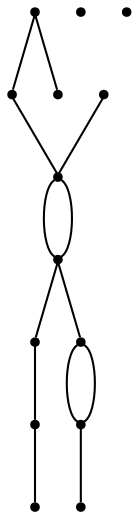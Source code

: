 graph {
  node [shape=point,comment="{\"directed\":false,\"doi\":\"10.1007/978-3-540-31843-9_32\",\"figure\":\"6 (2)\"}"]

  v0 [pos="1416.7635310683138,2311.6428466070274"]
  v1 [pos="1315.994785610465,2311.6428466070274"]
  v2 [pos="1229.9788199491277,2246.8928110031866"]
  v3 [pos="1244.9815724927325,2214.392798287529"]
  v4 [pos="1203.7239235101742,2311.6428466070274"]
  v5 [pos="1166.4669831031974,2187.142826261975"]
  v6 [pos="1072.9495616824129,2346.3927677699508"]
  v7 [pos="1054.4461573401163,2378.8927804856085"]
  v8 [pos="1259.9843886264534,2187.1428262619756"]
  v9 [pos="1091.4530296148255,2311.6428466070274"]
  v10 [pos="1035.442616733285,2411.3929203578414"]
  v11 [pos="1528.7843886264534,2311.6428466070274"]
  v12 [pos="979.4322038517441,2311.6428466070274"]
  v13 [pos="979.4322038517441,2411.3929203578414"]

  v12 -- v9 [id="-2",pos="979.4322038517441,2311.6428466070274 1091.4530296148255,2311.6428466070274 1091.4530296148255,2311.6428466070274 1091.4530296148255,2311.6428466070274"]
  v9 -- v4 [id="-3",pos="1091.4530296148255,2311.6428466070274 1203.7239235101742,2311.6428466070274 1203.7239235101742,2311.6428466070274 1203.7239235101742,2311.6428466070274"]
  v4 -- v1 [id="-4",pos="1203.7239235101742,2311.6428466070274 1315.994785610465,2311.6428466070274 1315.994785610465,2311.6428466070274 1315.994785610465,2311.6428466070274"]
  v1 -- v0 [id="-5",pos="1315.994785610465,2311.6428466070274 1416.7635310683138,2311.6428466070274 1416.7635310683138,2311.6428466070274 1416.7635310683138,2311.6428466070274"]
  v0 -- v11 [id="-6",pos="1416.7635310683138,2311.6428466070274 1528.7843886264534,2311.6428466070274 1528.7843886264534,2311.6428466070274 1528.7843886264534,2311.6428466070274"]
  v7 -- v10 [id="-7",pos="1054.4461573401163,2378.8927804856085 1039.8684411337208,2391.0010746547164 1039.8684411337208,2391.0010746547164 1039.8684411337208,2391.0010746547164 1042.2438499273255,2399.4803837367476 1042.2438499273255,2399.4803837367476 1042.2438499273255,2399.4803837367476 1035.442616733285,2411.3929203578414 1035.442616733285,2411.3929203578414 1035.442616733285,2411.3929203578414"]
  v7 -- v6 [id="-9",pos="1054.4461573401163,2378.8927804856085 1069.0447311046512,2364.5428430466436 1069.0447311046512,2364.5428430466436 1069.0447311046512,2364.5428430466436 1072.9495616824129,2346.3927677699508 1072.9495616824129,2346.3927677699508 1072.9495616824129,2346.3927677699508"]
  v6 -- v9 [id="-14",pos="1072.9495616824129,2346.3927677699508 1076.5085574127907,2325.876054309664 1076.5085574127907,2325.876054309664 1076.5085574127907,2325.876054309664 1084.9893168604651,2323.5012781052374 1084.9893168604651,2323.5012781052374 1084.9893168604651,2323.5012781052374 1091.4530296148255,2311.6428466070274 1091.4530296148255,2311.6428466070274 1091.4530296148255,2311.6428466070274"]
  v9 -- v4 [id="-15",pos="1091.4530296148255,2311.6428466070274 1110.3232376453489,2311.6762252081016 1110.3232376453489,2311.6762252081016 1110.3232376453489,2311.6762252081016 1116.553542877907,2317.9053715297164 1116.553542877907,2317.9053715297164 1116.553542877907,2317.9053715297164 1129.0099563953488,2305.451147896904 1129.0099563953488,2305.451147896904 1129.0099563953488,2305.451147896904 1141.4623001453488,2317.9053715297164 1141.4623001453488,2317.9053715297164 1141.4623001453488,2317.9053715297164 1153.9188408430232,2305.451147896904 1153.9188408430232,2305.451147896904 1153.9188408430232,2305.451147896904 1166.375254360465,2317.9053715297164 1166.375254360465,2317.9053715297164 1166.375254360465,2317.9053715297164 1178.8317950581395,2305.451147896904 1178.8317950581395,2305.451147896904 1178.8317950581395,2305.451147896904 1185.0579033430233,2311.6762252081016 1185.0579033430233,2311.6762252081016 1185.0579033430233,2311.6762252081016 1203.7239235101742,2311.6428466070274 1203.7239235101742,2311.6428466070274 1203.7239235101742,2311.6428466070274"]
  v4 -- v2 [id="-16",pos="1203.7239235101742,2311.6428466070274 1211.3211300872092,2294.8345910935186 1211.3211300872092,2294.8345910935186 1211.3211300872092,2294.8345910935186 1219.5560501453488,2291.713660103935 1219.5560501453488,2291.713660103935 1219.5560501453488,2291.713660103935 1213.3090843023256,2275.2468835739874 1213.3090843023256,2275.2468835739874 1213.3090843023256,2275.2468835739874 1229.7787972383721,2269.0012068975548 1229.7787972383721,2269.0012068975548 1229.7787972383721,2269.0012068975548 1229.9788199491277,2246.8928110031866 1229.9788199491277,2246.8928110031866 1229.9788199491277,2246.8928110031866"]
  v2 -- v3 [id="-20",pos="1229.9788199491277,2246.8928110031866 1240.7725109011628,2238.221940540133 1240.7725109011628,2238.221940540133 1240.7725109011628,2238.221940540133 1242.956195494186,2233.9469364711226 1244.1730559593022,2224.880418323336 1244.9815724927325,2214.392798287529"]
  v2 -- v3 [id="-21",pos="1229.9788199491277,2246.8928110031866 1233.7544513081396,2229.8219771612266 1233.7544513081396,2229.8219771612266 1233.7544513081396,2229.8219771612266 1244.9815724927325,2214.392798287529 1244.9815724927325,2214.392798287529 1244.9815724927325,2214.392798287529"]
  v3 -- v8 [id="-35",pos="1244.9815724927325,2214.392798287529 1259.9843886264534,2187.1428262619756 1259.9843886264534,2187.1428262619756 1259.9843886264534,2187.1428262619756"]
}